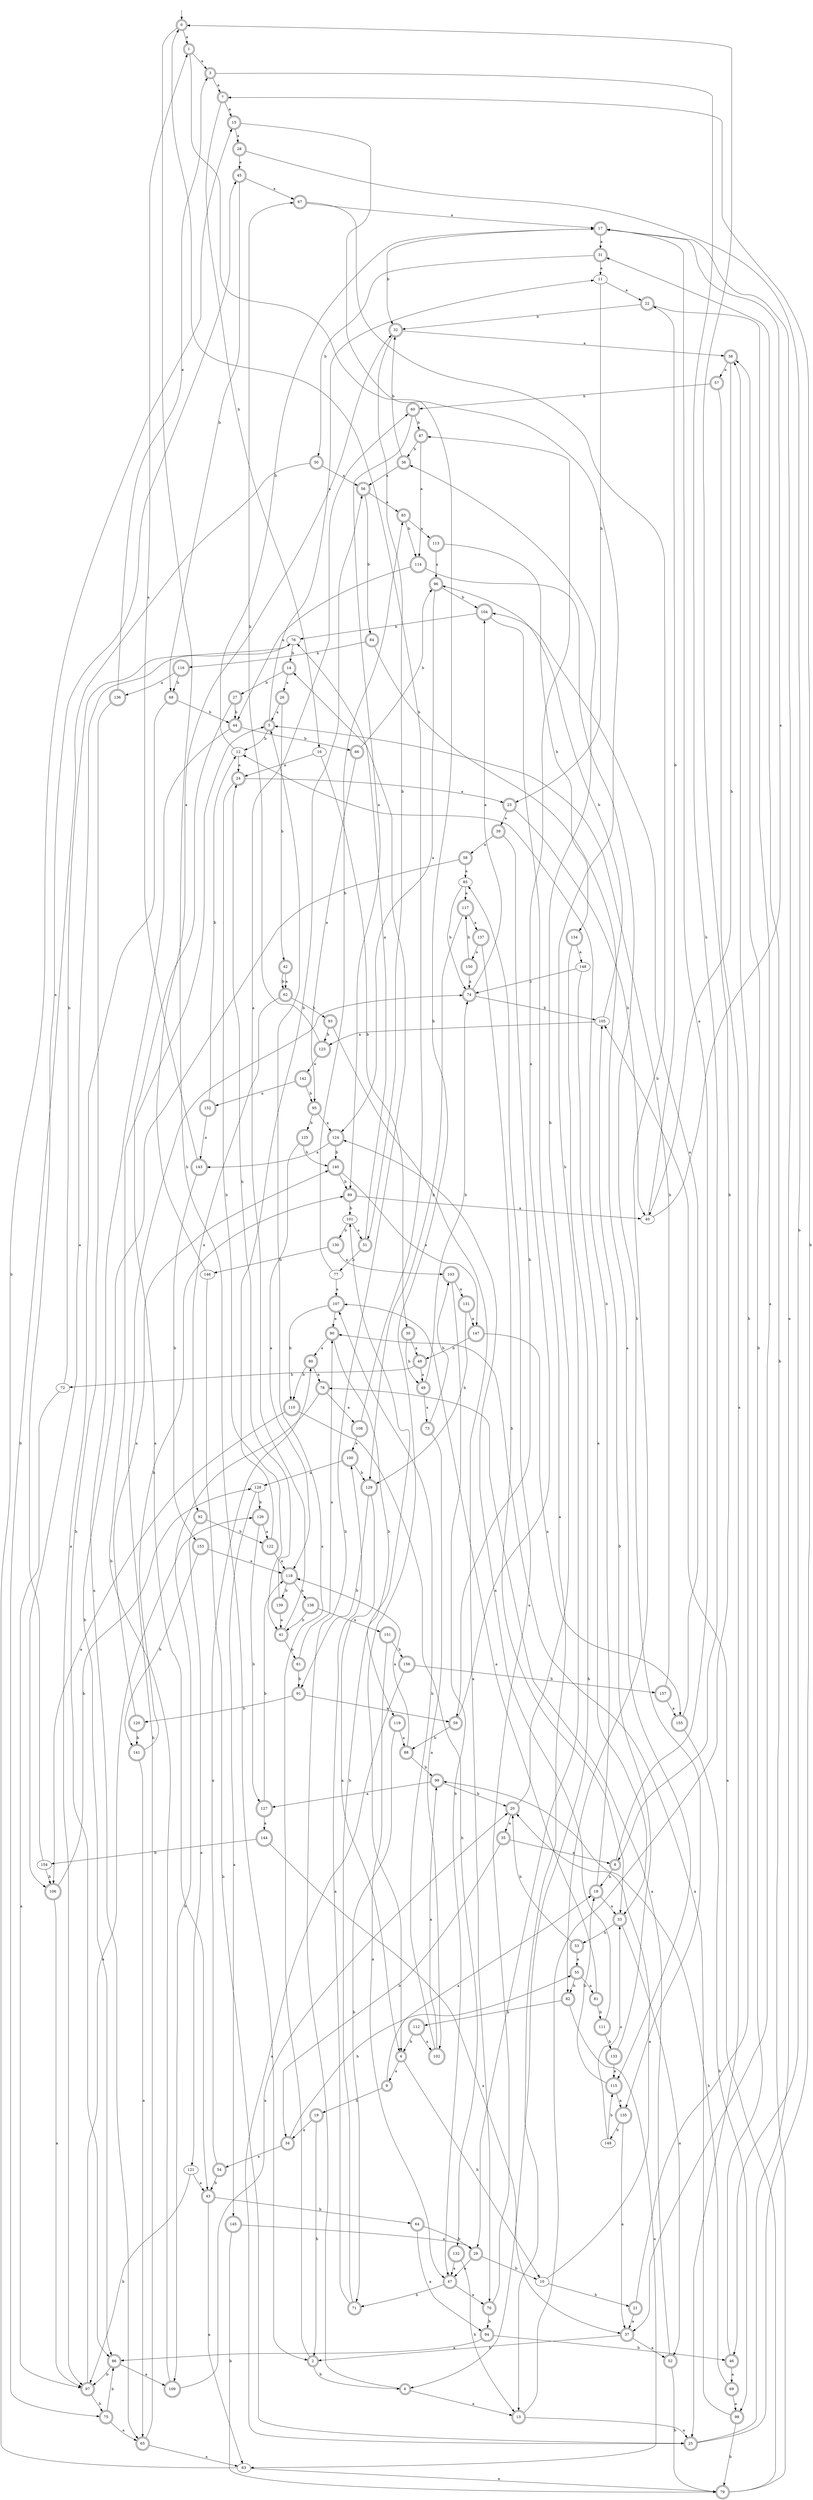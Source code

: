 digraph RandomDFA {
  __start0 [label="", shape=none];
  __start0 -> 0 [label=""];
  0 [shape=circle] [shape=doublecircle]
  0 -> 1 [label="a"]
  0 -> 2 [label="b"]
  1 [shape=doublecircle]
  1 -> 3 [label="a"]
  1 -> 4 [label="b"]
  2 [shape=doublecircle]
  2 -> 5 [label="a"]
  2 -> 6 [label="b"]
  3 [shape=doublecircle]
  3 -> 7 [label="a"]
  3 -> 8 [label="b"]
  4 [shape=doublecircle]
  4 -> 9 [label="a"]
  4 -> 10 [label="b"]
  5 [shape=doublecircle]
  5 -> 11 [label="a"]
  5 -> 12 [label="b"]
  6 [shape=doublecircle]
  6 -> 13 [label="a"]
  6 -> 14 [label="b"]
  7 [shape=doublecircle]
  7 -> 15 [label="a"]
  7 -> 16 [label="b"]
  8 [shape=doublecircle]
  8 -> 17 [label="a"]
  8 -> 18 [label="b"]
  9 [shape=doublecircle]
  9 -> 18 [label="a"]
  9 -> 19 [label="b"]
  10
  10 -> 20 [label="a"]
  10 -> 21 [label="b"]
  11
  11 -> 22 [label="a"]
  11 -> 23 [label="b"]
  12
  12 -> 24 [label="a"]
  12 -> 17 [label="b"]
  13 [shape=doublecircle]
  13 -> 25 [label="a"]
  13 -> 0 [label="b"]
  14 [shape=doublecircle]
  14 -> 26 [label="a"]
  14 -> 27 [label="b"]
  15 [shape=doublecircle]
  15 -> 28 [label="a"]
  15 -> 29 [label="b"]
  16
  16 -> 24 [label="a"]
  16 -> 30 [label="b"]
  17 [shape=doublecircle]
  17 -> 31 [label="a"]
  17 -> 32 [label="b"]
  18 [shape=doublecircle]
  18 -> 33 [label="a"]
  18 -> 12 [label="b"]
  19 [shape=doublecircle]
  19 -> 34 [label="a"]
  19 -> 2 [label="b"]
  20 [shape=doublecircle]
  20 -> 35 [label="a"]
  20 -> 36 [label="b"]
  21 [shape=doublecircle]
  21 -> 37 [label="a"]
  21 -> 38 [label="b"]
  22 [shape=doublecircle]
  22 -> 37 [label="a"]
  22 -> 32 [label="b"]
  23 [shape=doublecircle]
  23 -> 39 [label="a"]
  23 -> 40 [label="b"]
  24 [shape=doublecircle]
  24 -> 23 [label="a"]
  24 -> 41 [label="b"]
  25 [shape=doublecircle]
  25 -> 17 [label="a"]
  25 -> 7 [label="b"]
  26 [shape=doublecircle]
  26 -> 5 [label="a"]
  26 -> 42 [label="b"]
  27 [shape=doublecircle]
  27 -> 43 [label="a"]
  27 -> 44 [label="b"]
  28 [shape=doublecircle]
  28 -> 45 [label="a"]
  28 -> 46 [label="b"]
  29 [shape=doublecircle]
  29 -> 47 [label="a"]
  29 -> 10 [label="b"]
  30 [shape=doublecircle]
  30 -> 48 [label="a"]
  30 -> 49 [label="b"]
  31 [shape=doublecircle]
  31 -> 11 [label="a"]
  31 -> 50 [label="b"]
  32 [shape=doublecircle]
  32 -> 38 [label="a"]
  32 -> 51 [label="b"]
  33 [shape=doublecircle]
  33 -> 52 [label="a"]
  33 -> 53 [label="b"]
  34 [shape=doublecircle]
  34 -> 54 [label="a"]
  34 -> 55 [label="b"]
  35 [shape=doublecircle]
  35 -> 8 [label="a"]
  35 -> 34 [label="b"]
  36 [shape=doublecircle]
  36 -> 56 [label="a"]
  36 -> 32 [label="b"]
  37 [shape=doublecircle]
  37 -> 52 [label="a"]
  37 -> 2 [label="b"]
  38 [shape=doublecircle]
  38 -> 57 [label="a"]
  38 -> 40 [label="b"]
  39 [shape=doublecircle]
  39 -> 58 [label="a"]
  39 -> 59 [label="b"]
  40
  40 -> 17 [label="a"]
  40 -> 22 [label="b"]
  41 [shape=doublecircle]
  41 -> 60 [label="a"]
  41 -> 61 [label="b"]
  42 [shape=doublecircle]
  42 -> 62 [label="a"]
  42 -> 62 [label="b"]
  43 [shape=doublecircle]
  43 -> 63 [label="a"]
  43 -> 64 [label="b"]
  44 [shape=doublecircle]
  44 -> 65 [label="a"]
  44 -> 66 [label="b"]
  45 [shape=doublecircle]
  45 -> 67 [label="a"]
  45 -> 68 [label="b"]
  46 [shape=doublecircle]
  46 -> 69 [label="a"]
  46 -> 38 [label="b"]
  47 [shape=doublecircle]
  47 -> 70 [label="a"]
  47 -> 71 [label="b"]
  48 [shape=doublecircle]
  48 -> 49 [label="a"]
  48 -> 72 [label="b"]
  49 [shape=doublecircle]
  49 -> 73 [label="a"]
  49 -> 74 [label="b"]
  50 [shape=doublecircle]
  50 -> 56 [label="a"]
  50 -> 75 [label="b"]
  51 [shape=doublecircle]
  51 -> 76 [label="a"]
  51 -> 77 [label="b"]
  52 [shape=doublecircle]
  52 -> 78 [label="a"]
  52 -> 79 [label="b"]
  53 [shape=doublecircle]
  53 -> 55 [label="a"]
  53 -> 20 [label="b"]
  54 [shape=doublecircle]
  54 -> 80 [label="a"]
  54 -> 43 [label="b"]
  55 [shape=doublecircle]
  55 -> 81 [label="a"]
  55 -> 82 [label="b"]
  56 [shape=doublecircle]
  56 -> 83 [label="a"]
  56 -> 84 [label="b"]
  57 [shape=doublecircle]
  57 -> 25 [label="a"]
  57 -> 60 [label="b"]
  58 [shape=doublecircle]
  58 -> 85 [label="a"]
  58 -> 86 [label="b"]
  59 [shape=doublecircle]
  59 -> 87 [label="a"]
  59 -> 88 [label="b"]
  60 [shape=doublecircle]
  60 -> 89 [label="a"]
  60 -> 87 [label="b"]
  61 [shape=doublecircle]
  61 -> 90 [label="a"]
  61 -> 91 [label="b"]
  62 [shape=doublecircle]
  62 -> 92 [label="a"]
  62 -> 93 [label="b"]
  63
  63 -> 79 [label="a"]
  63 -> 15 [label="b"]
  64 [shape=doublecircle]
  64 -> 94 [label="a"]
  64 -> 29 [label="b"]
  65 [shape=doublecircle]
  65 -> 63 [label="a"]
  65 -> 74 [label="b"]
  66 [shape=doublecircle]
  66 -> 95 [label="a"]
  66 -> 96 [label="b"]
  67 [shape=doublecircle]
  67 -> 17 [label="a"]
  67 -> 82 [label="b"]
  68 [shape=doublecircle]
  68 -> 97 [label="a"]
  68 -> 44 [label="b"]
  69 [shape=doublecircle]
  69 -> 98 [label="a"]
  69 -> 99 [label="b"]
  70 [shape=doublecircle]
  70 -> 85 [label="a"]
  70 -> 94 [label="b"]
  71 [shape=doublecircle]
  71 -> 100 [label="a"]
  71 -> 101 [label="b"]
  72
  72 -> 97 [label="a"]
  72 -> 76 [label="b"]
  73 [shape=doublecircle]
  73 -> 102 [label="a"]
  73 -> 103 [label="b"]
  74 [shape=doublecircle]
  74 -> 104 [label="a"]
  74 -> 105 [label="b"]
  75 [shape=doublecircle]
  75 -> 65 [label="a"]
  75 -> 86 [label="b"]
  76
  76 -> 106 [label="a"]
  76 -> 14 [label="b"]
  77
  77 -> 107 [label="a"]
  77 -> 83 [label="b"]
  78 [shape=doublecircle]
  78 -> 108 [label="a"]
  78 -> 109 [label="b"]
  79 [shape=doublecircle]
  79 -> 105 [label="a"]
  79 -> 31 [label="b"]
  80 [shape=doublecircle]
  80 -> 78 [label="a"]
  80 -> 110 [label="b"]
  81 [shape=doublecircle]
  81 -> 107 [label="a"]
  81 -> 111 [label="b"]
  82 [shape=doublecircle]
  82 -> 63 [label="a"]
  82 -> 112 [label="b"]
  83 [shape=doublecircle]
  83 -> 113 [label="a"]
  83 -> 114 [label="b"]
  84 [shape=doublecircle]
  84 -> 115 [label="a"]
  84 -> 116 [label="b"]
  85
  85 -> 117 [label="a"]
  85 -> 74 [label="b"]
  86 [shape=doublecircle]
  86 -> 109 [label="a"]
  86 -> 97 [label="b"]
  87 [shape=doublecircle]
  87 -> 114 [label="a"]
  87 -> 36 [label="b"]
  88 [shape=doublecircle]
  88 -> 118 [label="a"]
  88 -> 99 [label="b"]
  89 [shape=doublecircle]
  89 -> 40 [label="a"]
  89 -> 101 [label="b"]
  90 [shape=doublecircle]
  90 -> 80 [label="a"]
  90 -> 119 [label="b"]
  91 [shape=doublecircle]
  91 -> 59 [label="a"]
  91 -> 120 [label="b"]
  92 [shape=doublecircle]
  92 -> 121 [label="a"]
  92 -> 122 [label="b"]
  93 [shape=doublecircle]
  93 -> 70 [label="a"]
  93 -> 123 [label="b"]
  94 [shape=doublecircle]
  94 -> 86 [label="a"]
  94 -> 46 [label="b"]
  95 [shape=doublecircle]
  95 -> 124 [label="a"]
  95 -> 125 [label="b"]
  96 [shape=doublecircle]
  96 -> 124 [label="a"]
  96 -> 104 [label="b"]
  97 [shape=doublecircle]
  97 -> 126 [label="a"]
  97 -> 75 [label="b"]
  98 [shape=doublecircle]
  98 -> 90 [label="a"]
  98 -> 79 [label="b"]
  99 [shape=doublecircle]
  99 -> 127 [label="a"]
  99 -> 20 [label="b"]
  100 [shape=doublecircle]
  100 -> 128 [label="a"]
  100 -> 129 [label="b"]
  101
  101 -> 51 [label="a"]
  101 -> 130 [label="b"]
  102 [shape=doublecircle]
  102 -> 99 [label="a"]
  102 -> 107 [label="b"]
  103 [shape=doublecircle]
  103 -> 131 [label="a"]
  103 -> 47 [label="b"]
  104 [shape=doublecircle]
  104 -> 13 [label="a"]
  104 -> 76 [label="b"]
  105
  105 -> 123 [label="a"]
  105 -> 96 [label="b"]
  106 [shape=doublecircle]
  106 -> 97 [label="a"]
  106 -> 128 [label="b"]
  107 [shape=doublecircle]
  107 -> 90 [label="a"]
  107 -> 110 [label="b"]
  108 [shape=doublecircle]
  108 -> 100 [label="a"]
  108 -> 0 [label="b"]
  109 [shape=doublecircle]
  109 -> 20 [label="a"]
  109 -> 5 [label="b"]
  110 [shape=doublecircle]
  110 -> 106 [label="a"]
  110 -> 132 [label="b"]
  111 [shape=doublecircle]
  111 -> 124 [label="a"]
  111 -> 133 [label="b"]
  112 [shape=doublecircle]
  112 -> 102 [label="a"]
  112 -> 4 [label="b"]
  113 [shape=doublecircle]
  113 -> 96 [label="a"]
  113 -> 134 [label="b"]
  114 [shape=doublecircle]
  114 -> 44 [label="a"]
  114 -> 135 [label="b"]
  115 [shape=doublecircle]
  115 -> 135 [label="a"]
  115 -> 18 [label="b"]
  116 [shape=doublecircle]
  116 -> 136 [label="a"]
  116 -> 68 [label="b"]
  117 [shape=doublecircle]
  117 -> 137 [label="a"]
  117 -> 129 [label="b"]
  118 [shape=doublecircle]
  118 -> 138 [label="a"]
  118 -> 139 [label="b"]
  119 [shape=doublecircle]
  119 -> 88 [label="a"]
  119 -> 71 [label="b"]
  120 [shape=doublecircle]
  120 -> 140 [label="a"]
  120 -> 141 [label="b"]
  121
  121 -> 43 [label="a"]
  121 -> 97 [label="b"]
  122 [shape=doublecircle]
  122 -> 118 [label="a"]
  122 -> 56 [label="b"]
  123 [shape=doublecircle]
  123 -> 142 [label="a"]
  123 -> 67 [label="b"]
  124 [shape=doublecircle]
  124 -> 143 [label="a"]
  124 -> 140 [label="b"]
  125 [shape=doublecircle]
  125 -> 118 [label="a"]
  125 -> 140 [label="b"]
  126 [shape=doublecircle]
  126 -> 122 [label="a"]
  126 -> 127 [label="b"]
  127 [shape=doublecircle]
  127 -> 144 [label="a"]
  127 -> 118 [label="b"]
  128
  128 -> 145 [label="a"]
  128 -> 126 [label="b"]
  129 [shape=doublecircle]
  129 -> 4 [label="a"]
  129 -> 91 [label="b"]
  130 [shape=doublecircle]
  130 -> 103 [label="a"]
  130 -> 146 [label="b"]
  131 [shape=doublecircle]
  131 -> 147 [label="a"]
  131 -> 129 [label="b"]
  132 [shape=doublecircle]
  132 -> 47 [label="a"]
  132 -> 13 [label="b"]
  133 [shape=doublecircle]
  133 -> 115 [label="a"]
  133 -> 105 [label="b"]
  134 [shape=doublecircle]
  134 -> 148 [label="a"]
  134 -> 6 [label="b"]
  135 [shape=doublecircle]
  135 -> 37 [label="a"]
  135 -> 149 [label="b"]
  136 [shape=doublecircle]
  136 -> 3 [label="a"]
  136 -> 86 [label="b"]
  137 [shape=doublecircle]
  137 -> 150 [label="a"]
  137 -> 33 [label="b"]
  138 [shape=doublecircle]
  138 -> 151 [label="a"]
  138 -> 41 [label="b"]
  139 [shape=doublecircle]
  139 -> 41 [label="a"]
  139 -> 24 [label="b"]
  140 [shape=doublecircle]
  140 -> 147 [label="a"]
  140 -> 89 [label="b"]
  141 [shape=doublecircle]
  141 -> 65 [label="a"]
  141 -> 89 [label="b"]
  142 [shape=doublecircle]
  142 -> 152 [label="a"]
  142 -> 95 [label="b"]
  143 [shape=doublecircle]
  143 -> 1 [label="a"]
  143 -> 153 [label="b"]
  144 [shape=doublecircle]
  144 -> 37 [label="a"]
  144 -> 154 [label="b"]
  145 [shape=doublecircle]
  145 -> 29 [label="a"]
  145 -> 79 [label="b"]
  146
  146 -> 32 [label="a"]
  146 -> 25 [label="b"]
  147 [shape=doublecircle]
  147 -> 155 [label="a"]
  147 -> 48 [label="b"]
  148
  148 -> 33 [label="a"]
  148 -> 74 [label="b"]
  149
  149 -> 33 [label="a"]
  149 -> 115 [label="b"]
  150 [shape=doublecircle]
  150 -> 74 [label="a"]
  150 -> 117 [label="b"]
  151 [shape=doublecircle]
  151 -> 47 [label="a"]
  151 -> 156 [label="b"]
  152 [shape=doublecircle]
  152 -> 143 [label="a"]
  152 -> 12 [label="b"]
  153 [shape=doublecircle]
  153 -> 118 [label="a"]
  153 -> 141 [label="b"]
  154
  154 -> 45 [label="a"]
  154 -> 106 [label="b"]
  155 [shape=doublecircle]
  155 -> 104 [label="a"]
  155 -> 98 [label="b"]
  156 [shape=doublecircle]
  156 -> 25 [label="a"]
  156 -> 157 [label="b"]
  157 [shape=doublecircle]
  157 -> 155 [label="a"]
  157 -> 5 [label="b"]
}
